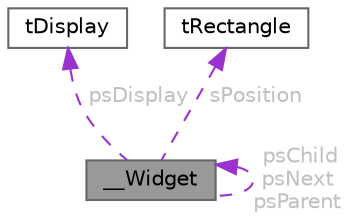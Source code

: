 digraph "__Widget"
{
 // LATEX_PDF_SIZE
  bgcolor="transparent";
  edge [fontname=Helvetica,fontsize=10,labelfontname=Helvetica,labelfontsize=10];
  node [fontname=Helvetica,fontsize=10,shape=box,height=0.2,width=0.4];
  Node1 [id="Node000001",label="__Widget",height=0.2,width=0.4,color="gray40", fillcolor="grey60", style="filled", fontcolor="black",tooltip=" "];
  Node1 -> Node1 [id="edge1_Node000001_Node000001",dir="back",color="darkorchid3",style="dashed",tooltip=" ",label=" psChild\npsNext\npsParent",fontcolor="grey" ];
  Node2 -> Node1 [id="edge2_Node000001_Node000002",dir="back",color="darkorchid3",style="dashed",tooltip=" ",label=" psDisplay",fontcolor="grey" ];
  Node2 [id="Node000002",label="tDisplay",height=0.2,width=0.4,color="gray40", fillcolor="white", style="filled",URL="$structtDisplay.html",tooltip="This structure defines the characteristics of a display driver."];
  Node3 -> Node1 [id="edge3_Node000001_Node000003",dir="back",color="darkorchid3",style="dashed",tooltip=" ",label=" sPosition",fontcolor="grey" ];
  Node3 [id="Node000003",label="tRectangle",height=0.2,width=0.4,color="gray40", fillcolor="white", style="filled",URL="$structtRectangle.html",tooltip=" "];
}
